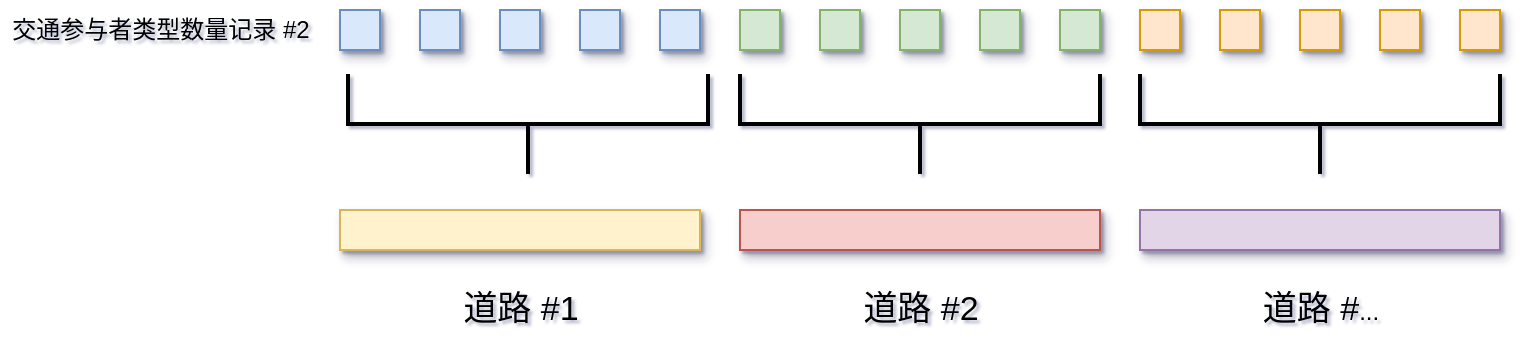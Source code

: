 <mxfile version="20.0.1" type="github">
  <diagram id="zRpgoigiP1IDF4QAEYAz" name="Page-1">
    <mxGraphModel dx="1852" dy="621" grid="1" gridSize="10" guides="1" tooltips="1" connect="1" arrows="1" fold="1" page="1" pageScale="1" pageWidth="827" pageHeight="1169" background="none" math="0" shadow="1">
      <root>
        <mxCell id="0" />
        <mxCell id="1" parent="0" />
        <mxCell id="_yfy8RAhn94L6OliEnwq-60" value="" style="strokeWidth=2;html=1;shape=mxgraph.flowchart.annotation_2;align=left;labelPosition=right;pointerEvents=1;rotation=-180;direction=south;" vertex="1" parent="1">
          <mxGeometry x="-316" y="372" width="180" height="50" as="geometry" />
        </mxCell>
        <mxCell id="_yfy8RAhn94L6OliEnwq-64" value="交通参与者类型数量记录 #2" style="text;html=1;align=center;verticalAlign=middle;resizable=0;points=[];autosize=1;strokeColor=none;fillColor=none;" vertex="1" parent="1">
          <mxGeometry x="-490" y="340" width="160" height="20" as="geometry" />
        </mxCell>
        <mxCell id="_yfy8RAhn94L6OliEnwq-66" value="&lt;font style=&quot;font-size: 17px;&quot;&gt;道路 #1&lt;/font&gt;" style="text;html=1;align=center;verticalAlign=middle;resizable=0;points=[];autosize=1;strokeColor=none;fillColor=none;strokeWidth=17;" vertex="1" parent="1">
          <mxGeometry x="-265" y="480" width="70" height="20" as="geometry" />
        </mxCell>
        <mxCell id="_yfy8RAhn94L6OliEnwq-70" value="" style="rounded=0;whiteSpace=wrap;html=1;fillColor=#dae8fc;shadow=1;strokeColor=#6c8ebf;" vertex="1" parent="1">
          <mxGeometry x="-320" y="340" width="20" height="20" as="geometry" />
        </mxCell>
        <mxCell id="_yfy8RAhn94L6OliEnwq-71" value="" style="rounded=0;whiteSpace=wrap;html=1;fillColor=#dae8fc;shadow=1;strokeColor=#6c8ebf;" vertex="1" parent="1">
          <mxGeometry x="-280" y="340" width="20" height="20" as="geometry" />
        </mxCell>
        <mxCell id="_yfy8RAhn94L6OliEnwq-72" value="" style="rounded=0;whiteSpace=wrap;html=1;fillColor=#dae8fc;shadow=1;strokeColor=#6c8ebf;" vertex="1" parent="1">
          <mxGeometry x="-240" y="340" width="20" height="20" as="geometry" />
        </mxCell>
        <mxCell id="_yfy8RAhn94L6OliEnwq-73" value="" style="rounded=0;whiteSpace=wrap;html=1;fillColor=#dae8fc;shadow=1;strokeColor=#6c8ebf;" vertex="1" parent="1">
          <mxGeometry x="-200" y="340" width="20" height="20" as="geometry" />
        </mxCell>
        <mxCell id="_yfy8RAhn94L6OliEnwq-74" value="" style="rounded=0;whiteSpace=wrap;html=1;fillColor=#dae8fc;shadow=1;strokeColor=#6c8ebf;" vertex="1" parent="1">
          <mxGeometry x="-160" y="340" width="20" height="20" as="geometry" />
        </mxCell>
        <mxCell id="_yfy8RAhn94L6OliEnwq-75" value="" style="rounded=0;whiteSpace=wrap;html=1;fillColor=#d5e8d4;shadow=1;strokeColor=#82b366;" vertex="1" parent="1">
          <mxGeometry x="-120" y="340" width="20" height="20" as="geometry" />
        </mxCell>
        <mxCell id="_yfy8RAhn94L6OliEnwq-76" value="" style="rounded=0;whiteSpace=wrap;html=1;fillColor=#d5e8d4;shadow=1;strokeColor=#82b366;" vertex="1" parent="1">
          <mxGeometry x="-80" y="340" width="20" height="20" as="geometry" />
        </mxCell>
        <mxCell id="_yfy8RAhn94L6OliEnwq-77" value="" style="rounded=0;whiteSpace=wrap;html=1;fillColor=#d5e8d4;shadow=1;strokeColor=#82b366;" vertex="1" parent="1">
          <mxGeometry x="-40" y="340" width="20" height="20" as="geometry" />
        </mxCell>
        <mxCell id="_yfy8RAhn94L6OliEnwq-78" value="" style="rounded=0;whiteSpace=wrap;html=1;fillColor=#d5e8d4;shadow=1;strokeColor=#82b366;" vertex="1" parent="1">
          <mxGeometry y="340" width="20" height="20" as="geometry" />
        </mxCell>
        <mxCell id="_yfy8RAhn94L6OliEnwq-79" value="" style="rounded=0;whiteSpace=wrap;html=1;fillColor=#d5e8d4;shadow=1;strokeColor=#82b366;" vertex="1" parent="1">
          <mxGeometry x="40" y="340" width="20" height="20" as="geometry" />
        </mxCell>
        <mxCell id="_yfy8RAhn94L6OliEnwq-80" value="" style="rounded=0;whiteSpace=wrap;html=1;fillColor=#ffe6cc;shadow=1;strokeColor=#d79b00;" vertex="1" parent="1">
          <mxGeometry x="80" y="340" width="20" height="20" as="geometry" />
        </mxCell>
        <mxCell id="_yfy8RAhn94L6OliEnwq-81" value="" style="rounded=0;whiteSpace=wrap;html=1;fillColor=#ffe6cc;shadow=1;strokeColor=#d79b00;" vertex="1" parent="1">
          <mxGeometry x="120" y="340" width="20" height="20" as="geometry" />
        </mxCell>
        <mxCell id="_yfy8RAhn94L6OliEnwq-82" value="" style="rounded=0;whiteSpace=wrap;html=1;fillColor=#ffe6cc;shadow=1;strokeColor=#d79b00;" vertex="1" parent="1">
          <mxGeometry x="160" y="340" width="20" height="20" as="geometry" />
        </mxCell>
        <mxCell id="_yfy8RAhn94L6OliEnwq-83" value="" style="rounded=0;whiteSpace=wrap;html=1;fillColor=#ffe6cc;shadow=1;strokeColor=#d79b00;" vertex="1" parent="1">
          <mxGeometry x="200" y="340" width="20" height="20" as="geometry" />
        </mxCell>
        <mxCell id="_yfy8RAhn94L6OliEnwq-84" value="" style="rounded=0;whiteSpace=wrap;html=1;fillColor=#ffe6cc;shadow=1;strokeColor=#d79b00;" vertex="1" parent="1">
          <mxGeometry x="240" y="340" width="20" height="20" as="geometry" />
        </mxCell>
        <mxCell id="_yfy8RAhn94L6OliEnwq-90" value="" style="strokeWidth=2;html=1;shape=mxgraph.flowchart.annotation_2;align=left;labelPosition=right;pointerEvents=1;rotation=-180;direction=south;" vertex="1" parent="1">
          <mxGeometry x="-120" y="372" width="180" height="50" as="geometry" />
        </mxCell>
        <mxCell id="_yfy8RAhn94L6OliEnwq-91" value="" style="strokeWidth=2;html=1;shape=mxgraph.flowchart.annotation_2;align=left;labelPosition=right;pointerEvents=1;rotation=-180;direction=south;" vertex="1" parent="1">
          <mxGeometry x="80" y="372" width="180" height="50" as="geometry" />
        </mxCell>
        <mxCell id="_yfy8RAhn94L6OliEnwq-92" value="" style="rounded=0;whiteSpace=wrap;html=1;fillColor=#fff2cc;shadow=1;strokeColor=#d6b656;rotation=90;" vertex="1" parent="1">
          <mxGeometry x="-240" y="360" width="20" height="180" as="geometry" />
        </mxCell>
        <mxCell id="_yfy8RAhn94L6OliEnwq-93" value="" style="rounded=0;whiteSpace=wrap;html=1;fillColor=#f8cecc;shadow=1;strokeColor=#b85450;rotation=90;" vertex="1" parent="1">
          <mxGeometry x="-40" y="360" width="20" height="180" as="geometry" />
        </mxCell>
        <mxCell id="_yfy8RAhn94L6OliEnwq-94" value="" style="rounded=0;whiteSpace=wrap;html=1;fillColor=#e1d5e7;shadow=1;strokeColor=#9673a6;rotation=90;" vertex="1" parent="1">
          <mxGeometry x="160" y="360" width="20" height="180" as="geometry" />
        </mxCell>
        <mxCell id="_yfy8RAhn94L6OliEnwq-95" value="&lt;font style=&quot;font-size: 17px;&quot;&gt;道路 #2&lt;/font&gt;" style="text;html=1;align=center;verticalAlign=middle;resizable=0;points=[];autosize=1;strokeColor=none;fillColor=none;strokeWidth=17;" vertex="1" parent="1">
          <mxGeometry x="-65" y="480" width="70" height="20" as="geometry" />
        </mxCell>
        <mxCell id="_yfy8RAhn94L6OliEnwq-96" value="&lt;font style=&quot;font-size: 17px;&quot;&gt;道路 #&lt;/font&gt;..." style="text;html=1;align=center;verticalAlign=middle;resizable=0;points=[];autosize=1;strokeColor=none;fillColor=none;strokeWidth=17;" vertex="1" parent="1">
          <mxGeometry x="135" y="480" width="70" height="20" as="geometry" />
        </mxCell>
      </root>
    </mxGraphModel>
  </diagram>
</mxfile>
